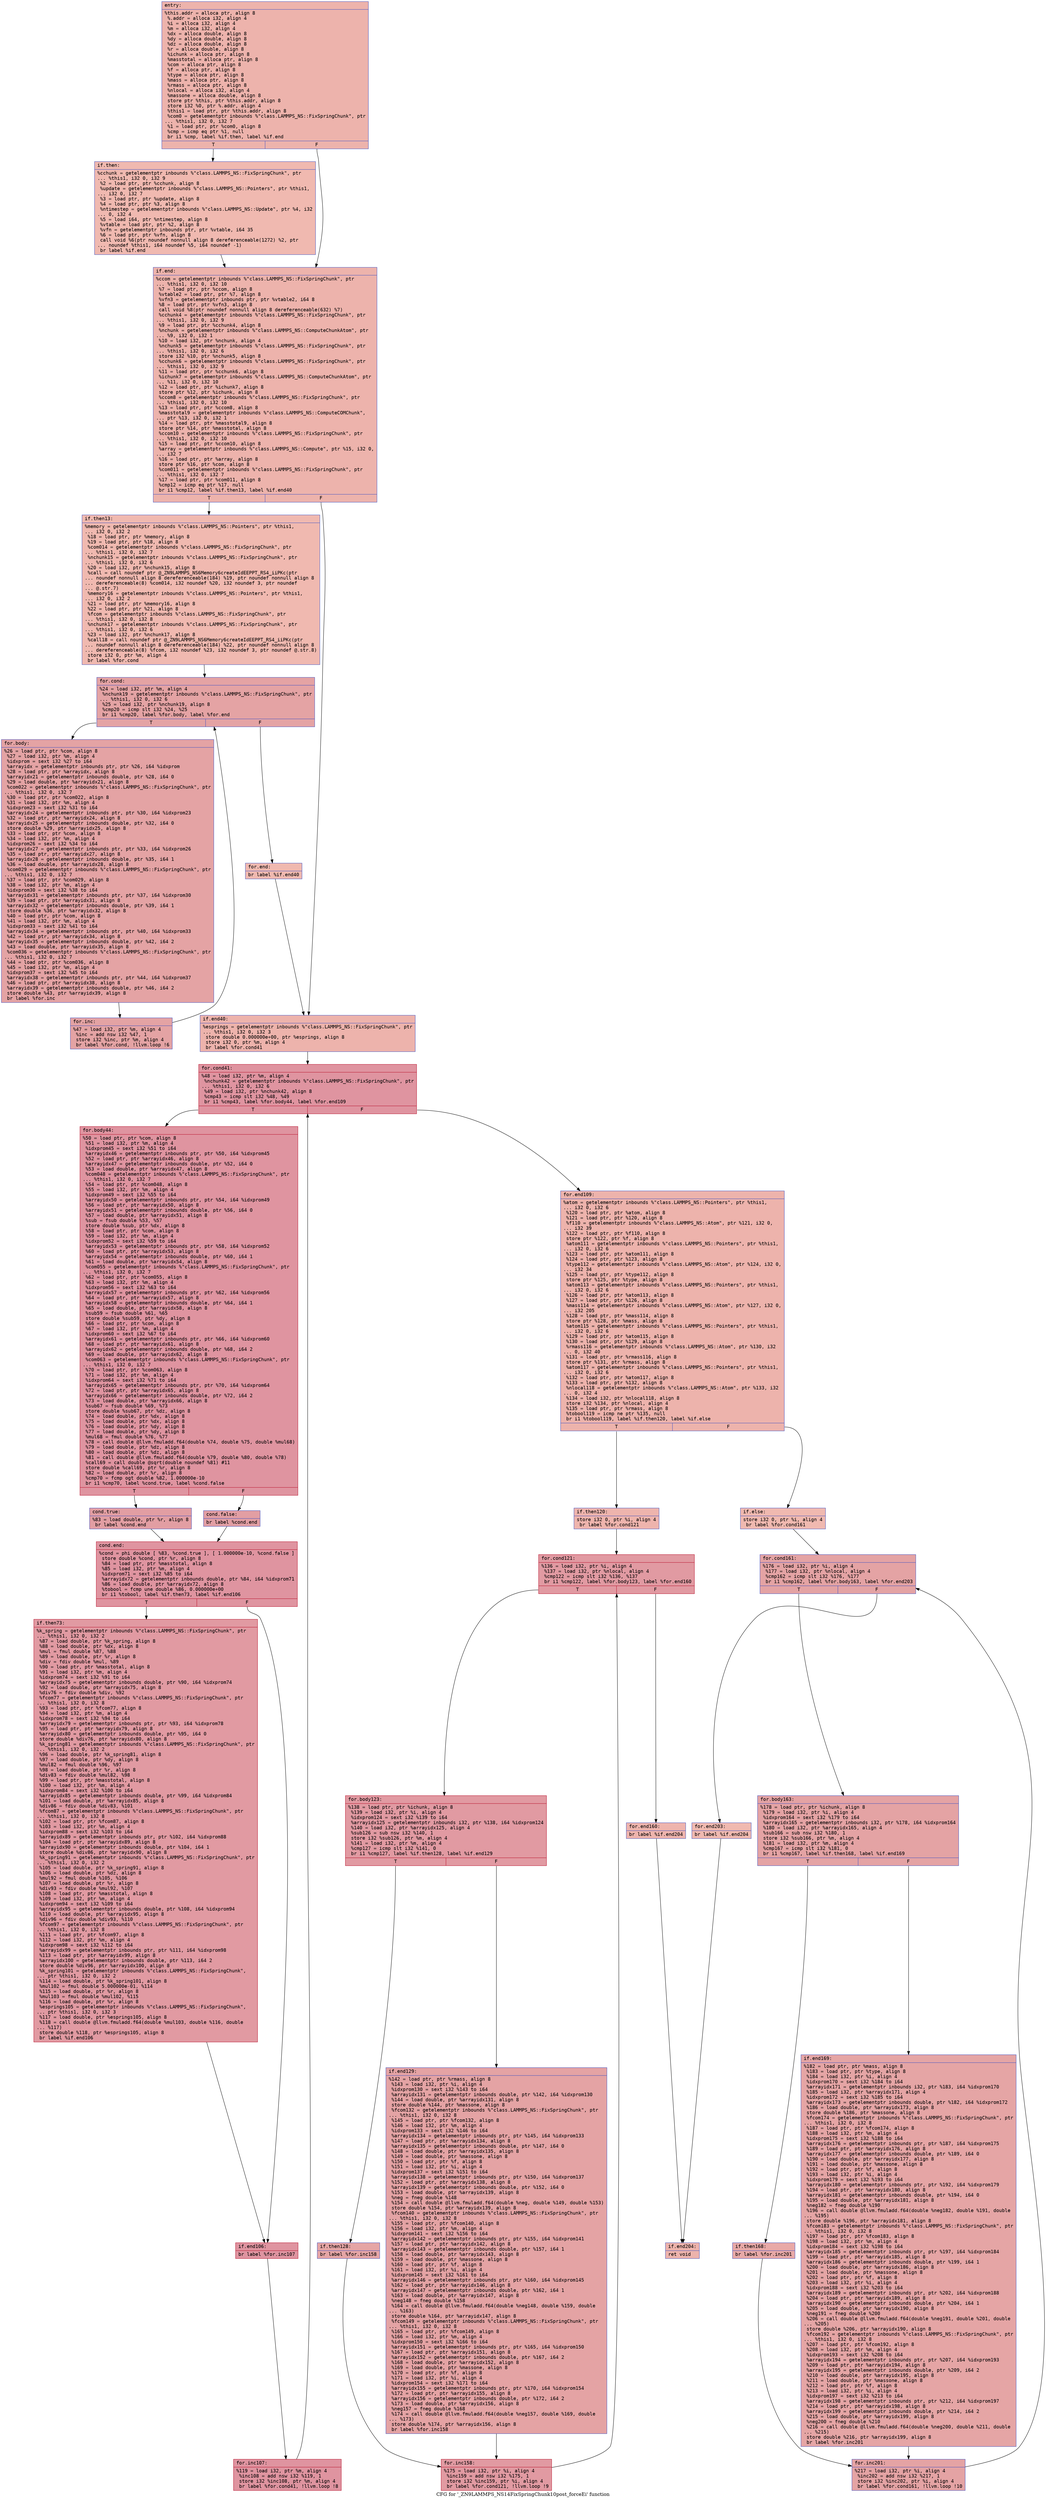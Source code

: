 digraph "CFG for '_ZN9LAMMPS_NS14FixSpringChunk10post_forceEi' function" {
	label="CFG for '_ZN9LAMMPS_NS14FixSpringChunk10post_forceEi' function";

	Node0x55577bc8fef0 [shape=record,color="#3d50c3ff", style=filled, fillcolor="#d6524470" fontname="Courier",label="{entry:\l|  %this.addr = alloca ptr, align 8\l  %.addr = alloca i32, align 4\l  %i = alloca i32, align 4\l  %m = alloca i32, align 4\l  %dx = alloca double, align 8\l  %dy = alloca double, align 8\l  %dz = alloca double, align 8\l  %r = alloca double, align 8\l  %ichunk = alloca ptr, align 8\l  %masstotal = alloca ptr, align 8\l  %com = alloca ptr, align 8\l  %f = alloca ptr, align 8\l  %type = alloca ptr, align 8\l  %mass = alloca ptr, align 8\l  %rmass = alloca ptr, align 8\l  %nlocal = alloca i32, align 4\l  %massone = alloca double, align 8\l  store ptr %this, ptr %this.addr, align 8\l  store i32 %0, ptr %.addr, align 4\l  %this1 = load ptr, ptr %this.addr, align 8\l  %com0 = getelementptr inbounds %\"class.LAMMPS_NS::FixSpringChunk\", ptr\l... %this1, i32 0, i32 7\l  %1 = load ptr, ptr %com0, align 8\l  %cmp = icmp eq ptr %1, null\l  br i1 %cmp, label %if.then, label %if.end\l|{<s0>T|<s1>F}}"];
	Node0x55577bc8fef0:s0 -> Node0x55577bc90e10[tooltip="entry -> if.then\nProbability 37.50%" ];
	Node0x55577bc8fef0:s1 -> Node0x55577bc90e80[tooltip="entry -> if.end\nProbability 62.50%" ];
	Node0x55577bc90e10 [shape=record,color="#3d50c3ff", style=filled, fillcolor="#de614d70" fontname="Courier",label="{if.then:\l|  %cchunk = getelementptr inbounds %\"class.LAMMPS_NS::FixSpringChunk\", ptr\l... %this1, i32 0, i32 9\l  %2 = load ptr, ptr %cchunk, align 8\l  %update = getelementptr inbounds %\"class.LAMMPS_NS::Pointers\", ptr %this1,\l... i32 0, i32 7\l  %3 = load ptr, ptr %update, align 8\l  %4 = load ptr, ptr %3, align 8\l  %ntimestep = getelementptr inbounds %\"class.LAMMPS_NS::Update\", ptr %4, i32\l... 0, i32 4\l  %5 = load i64, ptr %ntimestep, align 8\l  %vtable = load ptr, ptr %2, align 8\l  %vfn = getelementptr inbounds ptr, ptr %vtable, i64 35\l  %6 = load ptr, ptr %vfn, align 8\l  call void %6(ptr noundef nonnull align 8 dereferenceable(1272) %2, ptr\l... noundef %this1, i64 noundef %5, i64 noundef -1)\l  br label %if.end\l}"];
	Node0x55577bc90e10 -> Node0x55577bc90e80[tooltip="if.then -> if.end\nProbability 100.00%" ];
	Node0x55577bc90e80 [shape=record,color="#3d50c3ff", style=filled, fillcolor="#d6524470" fontname="Courier",label="{if.end:\l|  %ccom = getelementptr inbounds %\"class.LAMMPS_NS::FixSpringChunk\", ptr\l... %this1, i32 0, i32 10\l  %7 = load ptr, ptr %ccom, align 8\l  %vtable2 = load ptr, ptr %7, align 8\l  %vfn3 = getelementptr inbounds ptr, ptr %vtable2, i64 8\l  %8 = load ptr, ptr %vfn3, align 8\l  call void %8(ptr noundef nonnull align 8 dereferenceable(632) %7)\l  %cchunk4 = getelementptr inbounds %\"class.LAMMPS_NS::FixSpringChunk\", ptr\l... %this1, i32 0, i32 9\l  %9 = load ptr, ptr %cchunk4, align 8\l  %nchunk = getelementptr inbounds %\"class.LAMMPS_NS::ComputeChunkAtom\", ptr\l... %9, i32 0, i32 1\l  %10 = load i32, ptr %nchunk, align 4\l  %nchunk5 = getelementptr inbounds %\"class.LAMMPS_NS::FixSpringChunk\", ptr\l... %this1, i32 0, i32 6\l  store i32 %10, ptr %nchunk5, align 8\l  %cchunk6 = getelementptr inbounds %\"class.LAMMPS_NS::FixSpringChunk\", ptr\l... %this1, i32 0, i32 9\l  %11 = load ptr, ptr %cchunk6, align 8\l  %ichunk7 = getelementptr inbounds %\"class.LAMMPS_NS::ComputeChunkAtom\", ptr\l... %11, i32 0, i32 10\l  %12 = load ptr, ptr %ichunk7, align 8\l  store ptr %12, ptr %ichunk, align 8\l  %ccom8 = getelementptr inbounds %\"class.LAMMPS_NS::FixSpringChunk\", ptr\l... %this1, i32 0, i32 10\l  %13 = load ptr, ptr %ccom8, align 8\l  %masstotal9 = getelementptr inbounds %\"class.LAMMPS_NS::ComputeCOMChunk\",\l... ptr %13, i32 0, i32 1\l  %14 = load ptr, ptr %masstotal9, align 8\l  store ptr %14, ptr %masstotal, align 8\l  %ccom10 = getelementptr inbounds %\"class.LAMMPS_NS::FixSpringChunk\", ptr\l... %this1, i32 0, i32 10\l  %15 = load ptr, ptr %ccom10, align 8\l  %array = getelementptr inbounds %\"class.LAMMPS_NS::Compute\", ptr %15, i32 0,\l... i32 7\l  %16 = load ptr, ptr %array, align 8\l  store ptr %16, ptr %com, align 8\l  %com011 = getelementptr inbounds %\"class.LAMMPS_NS::FixSpringChunk\", ptr\l... %this1, i32 0, i32 7\l  %17 = load ptr, ptr %com011, align 8\l  %cmp12 = icmp eq ptr %17, null\l  br i1 %cmp12, label %if.then13, label %if.end40\l|{<s0>T|<s1>F}}"];
	Node0x55577bc90e80:s0 -> Node0x55577bc92e90[tooltip="if.end -> if.then13\nProbability 37.50%" ];
	Node0x55577bc90e80:s1 -> Node0x55577bc92f10[tooltip="if.end -> if.end40\nProbability 62.50%" ];
	Node0x55577bc92e90 [shape=record,color="#3d50c3ff", style=filled, fillcolor="#de614d70" fontname="Courier",label="{if.then13:\l|  %memory = getelementptr inbounds %\"class.LAMMPS_NS::Pointers\", ptr %this1,\l... i32 0, i32 2\l  %18 = load ptr, ptr %memory, align 8\l  %19 = load ptr, ptr %18, align 8\l  %com014 = getelementptr inbounds %\"class.LAMMPS_NS::FixSpringChunk\", ptr\l... %this1, i32 0, i32 7\l  %nchunk15 = getelementptr inbounds %\"class.LAMMPS_NS::FixSpringChunk\", ptr\l... %this1, i32 0, i32 6\l  %20 = load i32, ptr %nchunk15, align 8\l  %call = call noundef ptr @_ZN9LAMMPS_NS6Memory6createIdEEPPT_RS4_iiPKc(ptr\l... noundef nonnull align 8 dereferenceable(184) %19, ptr noundef nonnull align 8\l... dereferenceable(8) %com014, i32 noundef %20, i32 noundef 3, ptr noundef\l... @.str.7)\l  %memory16 = getelementptr inbounds %\"class.LAMMPS_NS::Pointers\", ptr %this1,\l... i32 0, i32 2\l  %21 = load ptr, ptr %memory16, align 8\l  %22 = load ptr, ptr %21, align 8\l  %fcom = getelementptr inbounds %\"class.LAMMPS_NS::FixSpringChunk\", ptr\l... %this1, i32 0, i32 8\l  %nchunk17 = getelementptr inbounds %\"class.LAMMPS_NS::FixSpringChunk\", ptr\l... %this1, i32 0, i32 6\l  %23 = load i32, ptr %nchunk17, align 8\l  %call18 = call noundef ptr @_ZN9LAMMPS_NS6Memory6createIdEEPPT_RS4_iiPKc(ptr\l... noundef nonnull align 8 dereferenceable(184) %22, ptr noundef nonnull align 8\l... dereferenceable(8) %fcom, i32 noundef %23, i32 noundef 3, ptr noundef @.str.8)\l  store i32 0, ptr %m, align 4\l  br label %for.cond\l}"];
	Node0x55577bc92e90 -> Node0x55577bc943c0[tooltip="if.then13 -> for.cond\nProbability 100.00%" ];
	Node0x55577bc943c0 [shape=record,color="#3d50c3ff", style=filled, fillcolor="#c32e3170" fontname="Courier",label="{for.cond:\l|  %24 = load i32, ptr %m, align 4\l  %nchunk19 = getelementptr inbounds %\"class.LAMMPS_NS::FixSpringChunk\", ptr\l... %this1, i32 0, i32 6\l  %25 = load i32, ptr %nchunk19, align 8\l  %cmp20 = icmp slt i32 %24, %25\l  br i1 %cmp20, label %for.body, label %for.end\l|{<s0>T|<s1>F}}"];
	Node0x55577bc943c0:s0 -> Node0x55577bc94760[tooltip="for.cond -> for.body\nProbability 96.88%" ];
	Node0x55577bc943c0:s1 -> Node0x55577bc947e0[tooltip="for.cond -> for.end\nProbability 3.12%" ];
	Node0x55577bc94760 [shape=record,color="#3d50c3ff", style=filled, fillcolor="#c32e3170" fontname="Courier",label="{for.body:\l|  %26 = load ptr, ptr %com, align 8\l  %27 = load i32, ptr %m, align 4\l  %idxprom = sext i32 %27 to i64\l  %arrayidx = getelementptr inbounds ptr, ptr %26, i64 %idxprom\l  %28 = load ptr, ptr %arrayidx, align 8\l  %arrayidx21 = getelementptr inbounds double, ptr %28, i64 0\l  %29 = load double, ptr %arrayidx21, align 8\l  %com022 = getelementptr inbounds %\"class.LAMMPS_NS::FixSpringChunk\", ptr\l... %this1, i32 0, i32 7\l  %30 = load ptr, ptr %com022, align 8\l  %31 = load i32, ptr %m, align 4\l  %idxprom23 = sext i32 %31 to i64\l  %arrayidx24 = getelementptr inbounds ptr, ptr %30, i64 %idxprom23\l  %32 = load ptr, ptr %arrayidx24, align 8\l  %arrayidx25 = getelementptr inbounds double, ptr %32, i64 0\l  store double %29, ptr %arrayidx25, align 8\l  %33 = load ptr, ptr %com, align 8\l  %34 = load i32, ptr %m, align 4\l  %idxprom26 = sext i32 %34 to i64\l  %arrayidx27 = getelementptr inbounds ptr, ptr %33, i64 %idxprom26\l  %35 = load ptr, ptr %arrayidx27, align 8\l  %arrayidx28 = getelementptr inbounds double, ptr %35, i64 1\l  %36 = load double, ptr %arrayidx28, align 8\l  %com029 = getelementptr inbounds %\"class.LAMMPS_NS::FixSpringChunk\", ptr\l... %this1, i32 0, i32 7\l  %37 = load ptr, ptr %com029, align 8\l  %38 = load i32, ptr %m, align 4\l  %idxprom30 = sext i32 %38 to i64\l  %arrayidx31 = getelementptr inbounds ptr, ptr %37, i64 %idxprom30\l  %39 = load ptr, ptr %arrayidx31, align 8\l  %arrayidx32 = getelementptr inbounds double, ptr %39, i64 1\l  store double %36, ptr %arrayidx32, align 8\l  %40 = load ptr, ptr %com, align 8\l  %41 = load i32, ptr %m, align 4\l  %idxprom33 = sext i32 %41 to i64\l  %arrayidx34 = getelementptr inbounds ptr, ptr %40, i64 %idxprom33\l  %42 = load ptr, ptr %arrayidx34, align 8\l  %arrayidx35 = getelementptr inbounds double, ptr %42, i64 2\l  %43 = load double, ptr %arrayidx35, align 8\l  %com036 = getelementptr inbounds %\"class.LAMMPS_NS::FixSpringChunk\", ptr\l... %this1, i32 0, i32 7\l  %44 = load ptr, ptr %com036, align 8\l  %45 = load i32, ptr %m, align 4\l  %idxprom37 = sext i32 %45 to i64\l  %arrayidx38 = getelementptr inbounds ptr, ptr %44, i64 %idxprom37\l  %46 = load ptr, ptr %arrayidx38, align 8\l  %arrayidx39 = getelementptr inbounds double, ptr %46, i64 2\l  store double %43, ptr %arrayidx39, align 8\l  br label %for.inc\l}"];
	Node0x55577bc94760 -> Node0x55577bc96600[tooltip="for.body -> for.inc\nProbability 100.00%" ];
	Node0x55577bc96600 [shape=record,color="#3d50c3ff", style=filled, fillcolor="#c32e3170" fontname="Courier",label="{for.inc:\l|  %47 = load i32, ptr %m, align 4\l  %inc = add nsw i32 %47, 1\l  store i32 %inc, ptr %m, align 4\l  br label %for.cond, !llvm.loop !6\l}"];
	Node0x55577bc96600 -> Node0x55577bc943c0[tooltip="for.inc -> for.cond\nProbability 100.00%" ];
	Node0x55577bc947e0 [shape=record,color="#3d50c3ff", style=filled, fillcolor="#de614d70" fontname="Courier",label="{for.end:\l|  br label %if.end40\l}"];
	Node0x55577bc947e0 -> Node0x55577bc92f10[tooltip="for.end -> if.end40\nProbability 100.00%" ];
	Node0x55577bc92f10 [shape=record,color="#3d50c3ff", style=filled, fillcolor="#d6524470" fontname="Courier",label="{if.end40:\l|  %esprings = getelementptr inbounds %\"class.LAMMPS_NS::FixSpringChunk\", ptr\l... %this1, i32 0, i32 3\l  store double 0.000000e+00, ptr %esprings, align 8\l  store i32 0, ptr %m, align 4\l  br label %for.cond41\l}"];
	Node0x55577bc92f10 -> Node0x55577bc97eb0[tooltip="if.end40 -> for.cond41\nProbability 100.00%" ];
	Node0x55577bc97eb0 [shape=record,color="#b70d28ff", style=filled, fillcolor="#b70d2870" fontname="Courier",label="{for.cond41:\l|  %48 = load i32, ptr %m, align 4\l  %nchunk42 = getelementptr inbounds %\"class.LAMMPS_NS::FixSpringChunk\", ptr\l... %this1, i32 0, i32 6\l  %49 = load i32, ptr %nchunk42, align 8\l  %cmp43 = icmp slt i32 %48, %49\l  br i1 %cmp43, label %for.body44, label %for.end109\l|{<s0>T|<s1>F}}"];
	Node0x55577bc97eb0:s0 -> Node0x55577bc98240[tooltip="for.cond41 -> for.body44\nProbability 96.88%" ];
	Node0x55577bc97eb0:s1 -> Node0x55577bc982c0[tooltip="for.cond41 -> for.end109\nProbability 3.12%" ];
	Node0x55577bc98240 [shape=record,color="#b70d28ff", style=filled, fillcolor="#b70d2870" fontname="Courier",label="{for.body44:\l|  %50 = load ptr, ptr %com, align 8\l  %51 = load i32, ptr %m, align 4\l  %idxprom45 = sext i32 %51 to i64\l  %arrayidx46 = getelementptr inbounds ptr, ptr %50, i64 %idxprom45\l  %52 = load ptr, ptr %arrayidx46, align 8\l  %arrayidx47 = getelementptr inbounds double, ptr %52, i64 0\l  %53 = load double, ptr %arrayidx47, align 8\l  %com048 = getelementptr inbounds %\"class.LAMMPS_NS::FixSpringChunk\", ptr\l... %this1, i32 0, i32 7\l  %54 = load ptr, ptr %com048, align 8\l  %55 = load i32, ptr %m, align 4\l  %idxprom49 = sext i32 %55 to i64\l  %arrayidx50 = getelementptr inbounds ptr, ptr %54, i64 %idxprom49\l  %56 = load ptr, ptr %arrayidx50, align 8\l  %arrayidx51 = getelementptr inbounds double, ptr %56, i64 0\l  %57 = load double, ptr %arrayidx51, align 8\l  %sub = fsub double %53, %57\l  store double %sub, ptr %dx, align 8\l  %58 = load ptr, ptr %com, align 8\l  %59 = load i32, ptr %m, align 4\l  %idxprom52 = sext i32 %59 to i64\l  %arrayidx53 = getelementptr inbounds ptr, ptr %58, i64 %idxprom52\l  %60 = load ptr, ptr %arrayidx53, align 8\l  %arrayidx54 = getelementptr inbounds double, ptr %60, i64 1\l  %61 = load double, ptr %arrayidx54, align 8\l  %com055 = getelementptr inbounds %\"class.LAMMPS_NS::FixSpringChunk\", ptr\l... %this1, i32 0, i32 7\l  %62 = load ptr, ptr %com055, align 8\l  %63 = load i32, ptr %m, align 4\l  %idxprom56 = sext i32 %63 to i64\l  %arrayidx57 = getelementptr inbounds ptr, ptr %62, i64 %idxprom56\l  %64 = load ptr, ptr %arrayidx57, align 8\l  %arrayidx58 = getelementptr inbounds double, ptr %64, i64 1\l  %65 = load double, ptr %arrayidx58, align 8\l  %sub59 = fsub double %61, %65\l  store double %sub59, ptr %dy, align 8\l  %66 = load ptr, ptr %com, align 8\l  %67 = load i32, ptr %m, align 4\l  %idxprom60 = sext i32 %67 to i64\l  %arrayidx61 = getelementptr inbounds ptr, ptr %66, i64 %idxprom60\l  %68 = load ptr, ptr %arrayidx61, align 8\l  %arrayidx62 = getelementptr inbounds double, ptr %68, i64 2\l  %69 = load double, ptr %arrayidx62, align 8\l  %com063 = getelementptr inbounds %\"class.LAMMPS_NS::FixSpringChunk\", ptr\l... %this1, i32 0, i32 7\l  %70 = load ptr, ptr %com063, align 8\l  %71 = load i32, ptr %m, align 4\l  %idxprom64 = sext i32 %71 to i64\l  %arrayidx65 = getelementptr inbounds ptr, ptr %70, i64 %idxprom64\l  %72 = load ptr, ptr %arrayidx65, align 8\l  %arrayidx66 = getelementptr inbounds double, ptr %72, i64 2\l  %73 = load double, ptr %arrayidx66, align 8\l  %sub67 = fsub double %69, %73\l  store double %sub67, ptr %dz, align 8\l  %74 = load double, ptr %dx, align 8\l  %75 = load double, ptr %dx, align 8\l  %76 = load double, ptr %dy, align 8\l  %77 = load double, ptr %dy, align 8\l  %mul68 = fmul double %76, %77\l  %78 = call double @llvm.fmuladd.f64(double %74, double %75, double %mul68)\l  %79 = load double, ptr %dz, align 8\l  %80 = load double, ptr %dz, align 8\l  %81 = call double @llvm.fmuladd.f64(double %79, double %80, double %78)\l  %call69 = call double @sqrt(double noundef %81) #11\l  store double %call69, ptr %r, align 8\l  %82 = load double, ptr %r, align 8\l  %cmp70 = fcmp ogt double %82, 1.000000e-10\l  br i1 %cmp70, label %cond.true, label %cond.false\l|{<s0>T|<s1>F}}"];
	Node0x55577bc98240:s0 -> Node0x55577bc9b310[tooltip="for.body44 -> cond.true\nProbability 50.00%" ];
	Node0x55577bc98240:s1 -> Node0x55577bc9b3c0[tooltip="for.body44 -> cond.false\nProbability 50.00%" ];
	Node0x55577bc9b310 [shape=record,color="#3d50c3ff", style=filled, fillcolor="#be242e70" fontname="Courier",label="{cond.true:\l|  %83 = load double, ptr %r, align 8\l  br label %cond.end\l}"];
	Node0x55577bc9b310 -> Node0x55577bc9b5a0[tooltip="cond.true -> cond.end\nProbability 100.00%" ];
	Node0x55577bc9b3c0 [shape=record,color="#3d50c3ff", style=filled, fillcolor="#be242e70" fontname="Courier",label="{cond.false:\l|  br label %cond.end\l}"];
	Node0x55577bc9b3c0 -> Node0x55577bc9b5a0[tooltip="cond.false -> cond.end\nProbability 100.00%" ];
	Node0x55577bc9b5a0 [shape=record,color="#b70d28ff", style=filled, fillcolor="#b70d2870" fontname="Courier",label="{cond.end:\l|  %cond = phi double [ %83, %cond.true ], [ 1.000000e-10, %cond.false ]\l  store double %cond, ptr %r, align 8\l  %84 = load ptr, ptr %masstotal, align 8\l  %85 = load i32, ptr %m, align 4\l  %idxprom71 = sext i32 %85 to i64\l  %arrayidx72 = getelementptr inbounds double, ptr %84, i64 %idxprom71\l  %86 = load double, ptr %arrayidx72, align 8\l  %tobool = fcmp une double %86, 0.000000e+00\l  br i1 %tobool, label %if.then73, label %if.end106\l|{<s0>T|<s1>F}}"];
	Node0x55577bc9b5a0:s0 -> Node0x55577bc9bb60[tooltip="cond.end -> if.then73\nProbability 62.50%" ];
	Node0x55577bc9b5a0:s1 -> Node0x55577bc9bc40[tooltip="cond.end -> if.end106\nProbability 37.50%" ];
	Node0x55577bc9bb60 [shape=record,color="#b70d28ff", style=filled, fillcolor="#bb1b2c70" fontname="Courier",label="{if.then73:\l|  %k_spring = getelementptr inbounds %\"class.LAMMPS_NS::FixSpringChunk\", ptr\l... %this1, i32 0, i32 2\l  %87 = load double, ptr %k_spring, align 8\l  %88 = load double, ptr %dx, align 8\l  %mul = fmul double %87, %88\l  %89 = load double, ptr %r, align 8\l  %div = fdiv double %mul, %89\l  %90 = load ptr, ptr %masstotal, align 8\l  %91 = load i32, ptr %m, align 4\l  %idxprom74 = sext i32 %91 to i64\l  %arrayidx75 = getelementptr inbounds double, ptr %90, i64 %idxprom74\l  %92 = load double, ptr %arrayidx75, align 8\l  %div76 = fdiv double %div, %92\l  %fcom77 = getelementptr inbounds %\"class.LAMMPS_NS::FixSpringChunk\", ptr\l... %this1, i32 0, i32 8\l  %93 = load ptr, ptr %fcom77, align 8\l  %94 = load i32, ptr %m, align 4\l  %idxprom78 = sext i32 %94 to i64\l  %arrayidx79 = getelementptr inbounds ptr, ptr %93, i64 %idxprom78\l  %95 = load ptr, ptr %arrayidx79, align 8\l  %arrayidx80 = getelementptr inbounds double, ptr %95, i64 0\l  store double %div76, ptr %arrayidx80, align 8\l  %k_spring81 = getelementptr inbounds %\"class.LAMMPS_NS::FixSpringChunk\", ptr\l... %this1, i32 0, i32 2\l  %96 = load double, ptr %k_spring81, align 8\l  %97 = load double, ptr %dy, align 8\l  %mul82 = fmul double %96, %97\l  %98 = load double, ptr %r, align 8\l  %div83 = fdiv double %mul82, %98\l  %99 = load ptr, ptr %masstotal, align 8\l  %100 = load i32, ptr %m, align 4\l  %idxprom84 = sext i32 %100 to i64\l  %arrayidx85 = getelementptr inbounds double, ptr %99, i64 %idxprom84\l  %101 = load double, ptr %arrayidx85, align 8\l  %div86 = fdiv double %div83, %101\l  %fcom87 = getelementptr inbounds %\"class.LAMMPS_NS::FixSpringChunk\", ptr\l... %this1, i32 0, i32 8\l  %102 = load ptr, ptr %fcom87, align 8\l  %103 = load i32, ptr %m, align 4\l  %idxprom88 = sext i32 %103 to i64\l  %arrayidx89 = getelementptr inbounds ptr, ptr %102, i64 %idxprom88\l  %104 = load ptr, ptr %arrayidx89, align 8\l  %arrayidx90 = getelementptr inbounds double, ptr %104, i64 1\l  store double %div86, ptr %arrayidx90, align 8\l  %k_spring91 = getelementptr inbounds %\"class.LAMMPS_NS::FixSpringChunk\", ptr\l... %this1, i32 0, i32 2\l  %105 = load double, ptr %k_spring91, align 8\l  %106 = load double, ptr %dz, align 8\l  %mul92 = fmul double %105, %106\l  %107 = load double, ptr %r, align 8\l  %div93 = fdiv double %mul92, %107\l  %108 = load ptr, ptr %masstotal, align 8\l  %109 = load i32, ptr %m, align 4\l  %idxprom94 = sext i32 %109 to i64\l  %arrayidx95 = getelementptr inbounds double, ptr %108, i64 %idxprom94\l  %110 = load double, ptr %arrayidx95, align 8\l  %div96 = fdiv double %div93, %110\l  %fcom97 = getelementptr inbounds %\"class.LAMMPS_NS::FixSpringChunk\", ptr\l... %this1, i32 0, i32 8\l  %111 = load ptr, ptr %fcom97, align 8\l  %112 = load i32, ptr %m, align 4\l  %idxprom98 = sext i32 %112 to i64\l  %arrayidx99 = getelementptr inbounds ptr, ptr %111, i64 %idxprom98\l  %113 = load ptr, ptr %arrayidx99, align 8\l  %arrayidx100 = getelementptr inbounds double, ptr %113, i64 2\l  store double %div96, ptr %arrayidx100, align 8\l  %k_spring101 = getelementptr inbounds %\"class.LAMMPS_NS::FixSpringChunk\",\l... ptr %this1, i32 0, i32 2\l  %114 = load double, ptr %k_spring101, align 8\l  %mul102 = fmul double 5.000000e-01, %114\l  %115 = load double, ptr %r, align 8\l  %mul103 = fmul double %mul102, %115\l  %116 = load double, ptr %r, align 8\l  %esprings105 = getelementptr inbounds %\"class.LAMMPS_NS::FixSpringChunk\",\l... ptr %this1, i32 0, i32 3\l  %117 = load double, ptr %esprings105, align 8\l  %118 = call double @llvm.fmuladd.f64(double %mul103, double %116, double\l... %117)\l  store double %118, ptr %esprings105, align 8\l  br label %if.end106\l}"];
	Node0x55577bc9bb60 -> Node0x55577bc9bc40[tooltip="if.then73 -> if.end106\nProbability 100.00%" ];
	Node0x55577bc9bc40 [shape=record,color="#b70d28ff", style=filled, fillcolor="#b70d2870" fontname="Courier",label="{if.end106:\l|  br label %for.inc107\l}"];
	Node0x55577bc9bc40 -> Node0x55577bc9f360[tooltip="if.end106 -> for.inc107\nProbability 100.00%" ];
	Node0x55577bc9f360 [shape=record,color="#b70d28ff", style=filled, fillcolor="#b70d2870" fontname="Courier",label="{for.inc107:\l|  %119 = load i32, ptr %m, align 4\l  %inc108 = add nsw i32 %119, 1\l  store i32 %inc108, ptr %m, align 4\l  br label %for.cond41, !llvm.loop !8\l}"];
	Node0x55577bc9f360 -> Node0x55577bc97eb0[tooltip="for.inc107 -> for.cond41\nProbability 100.00%" ];
	Node0x55577bc982c0 [shape=record,color="#3d50c3ff", style=filled, fillcolor="#d6524470" fontname="Courier",label="{for.end109:\l|  %atom = getelementptr inbounds %\"class.LAMMPS_NS::Pointers\", ptr %this1,\l... i32 0, i32 6\l  %120 = load ptr, ptr %atom, align 8\l  %121 = load ptr, ptr %120, align 8\l  %f110 = getelementptr inbounds %\"class.LAMMPS_NS::Atom\", ptr %121, i32 0,\l... i32 39\l  %122 = load ptr, ptr %f110, align 8\l  store ptr %122, ptr %f, align 8\l  %atom111 = getelementptr inbounds %\"class.LAMMPS_NS::Pointers\", ptr %this1,\l... i32 0, i32 6\l  %123 = load ptr, ptr %atom111, align 8\l  %124 = load ptr, ptr %123, align 8\l  %type112 = getelementptr inbounds %\"class.LAMMPS_NS::Atom\", ptr %124, i32 0,\l... i32 34\l  %125 = load ptr, ptr %type112, align 8\l  store ptr %125, ptr %type, align 8\l  %atom113 = getelementptr inbounds %\"class.LAMMPS_NS::Pointers\", ptr %this1,\l... i32 0, i32 6\l  %126 = load ptr, ptr %atom113, align 8\l  %127 = load ptr, ptr %126, align 8\l  %mass114 = getelementptr inbounds %\"class.LAMMPS_NS::Atom\", ptr %127, i32 0,\l... i32 205\l  %128 = load ptr, ptr %mass114, align 8\l  store ptr %128, ptr %mass, align 8\l  %atom115 = getelementptr inbounds %\"class.LAMMPS_NS::Pointers\", ptr %this1,\l... i32 0, i32 6\l  %129 = load ptr, ptr %atom115, align 8\l  %130 = load ptr, ptr %129, align 8\l  %rmass116 = getelementptr inbounds %\"class.LAMMPS_NS::Atom\", ptr %130, i32\l... 0, i32 40\l  %131 = load ptr, ptr %rmass116, align 8\l  store ptr %131, ptr %rmass, align 8\l  %atom117 = getelementptr inbounds %\"class.LAMMPS_NS::Pointers\", ptr %this1,\l... i32 0, i32 6\l  %132 = load ptr, ptr %atom117, align 8\l  %133 = load ptr, ptr %132, align 8\l  %nlocal118 = getelementptr inbounds %\"class.LAMMPS_NS::Atom\", ptr %133, i32\l... 0, i32 4\l  %134 = load i32, ptr %nlocal118, align 8\l  store i32 %134, ptr %nlocal, align 4\l  %135 = load ptr, ptr %rmass, align 8\l  %tobool119 = icmp ne ptr %135, null\l  br i1 %tobool119, label %if.then120, label %if.else\l|{<s0>T|<s1>F}}"];
	Node0x55577bc982c0:s0 -> Node0x55577bca0cc0[tooltip="for.end109 -> if.then120\nProbability 62.50%" ];
	Node0x55577bc982c0:s1 -> Node0x55577bca0d40[tooltip="for.end109 -> if.else\nProbability 37.50%" ];
	Node0x55577bca0cc0 [shape=record,color="#3d50c3ff", style=filled, fillcolor="#d8564670" fontname="Courier",label="{if.then120:\l|  store i32 0, ptr %i, align 4\l  br label %for.cond121\l}"];
	Node0x55577bca0cc0 -> Node0x55577bca0f00[tooltip="if.then120 -> for.cond121\nProbability 100.00%" ];
	Node0x55577bca0f00 [shape=record,color="#b70d28ff", style=filled, fillcolor="#bb1b2c70" fontname="Courier",label="{for.cond121:\l|  %136 = load i32, ptr %i, align 4\l  %137 = load i32, ptr %nlocal, align 4\l  %cmp122 = icmp slt i32 %136, %137\l  br i1 %cmp122, label %for.body123, label %for.end160\l|{<s0>T|<s1>F}}"];
	Node0x55577bca0f00:s0 -> Node0x55577bca11a0[tooltip="for.cond121 -> for.body123\nProbability 96.88%" ];
	Node0x55577bca0f00:s1 -> Node0x55577bca1220[tooltip="for.cond121 -> for.end160\nProbability 3.12%" ];
	Node0x55577bca11a0 [shape=record,color="#b70d28ff", style=filled, fillcolor="#bb1b2c70" fontname="Courier",label="{for.body123:\l|  %138 = load ptr, ptr %ichunk, align 8\l  %139 = load i32, ptr %i, align 4\l  %idxprom124 = sext i32 %139 to i64\l  %arrayidx125 = getelementptr inbounds i32, ptr %138, i64 %idxprom124\l  %140 = load i32, ptr %arrayidx125, align 4\l  %sub126 = sub nsw i32 %140, 1\l  store i32 %sub126, ptr %m, align 4\l  %141 = load i32, ptr %m, align 4\l  %cmp127 = icmp slt i32 %141, 0\l  br i1 %cmp127, label %if.then128, label %if.end129\l|{<s0>T|<s1>F}}"];
	Node0x55577bca11a0:s0 -> Node0x55577bca18c0[tooltip="for.body123 -> if.then128\nProbability 37.50%" ];
	Node0x55577bca11a0:s1 -> Node0x55577bca1940[tooltip="for.body123 -> if.end129\nProbability 62.50%" ];
	Node0x55577bca18c0 [shape=record,color="#3d50c3ff", style=filled, fillcolor="#c5333470" fontname="Courier",label="{if.then128:\l|  br label %for.inc158\l}"];
	Node0x55577bca18c0 -> Node0x55577bca1ad0[tooltip="if.then128 -> for.inc158\nProbability 100.00%" ];
	Node0x55577bca1940 [shape=record,color="#3d50c3ff", style=filled, fillcolor="#c32e3170" fontname="Courier",label="{if.end129:\l|  %142 = load ptr, ptr %rmass, align 8\l  %143 = load i32, ptr %i, align 4\l  %idxprom130 = sext i32 %143 to i64\l  %arrayidx131 = getelementptr inbounds double, ptr %142, i64 %idxprom130\l  %144 = load double, ptr %arrayidx131, align 8\l  store double %144, ptr %massone, align 8\l  %fcom132 = getelementptr inbounds %\"class.LAMMPS_NS::FixSpringChunk\", ptr\l... %this1, i32 0, i32 8\l  %145 = load ptr, ptr %fcom132, align 8\l  %146 = load i32, ptr %m, align 4\l  %idxprom133 = sext i32 %146 to i64\l  %arrayidx134 = getelementptr inbounds ptr, ptr %145, i64 %idxprom133\l  %147 = load ptr, ptr %arrayidx134, align 8\l  %arrayidx135 = getelementptr inbounds double, ptr %147, i64 0\l  %148 = load double, ptr %arrayidx135, align 8\l  %149 = load double, ptr %massone, align 8\l  %150 = load ptr, ptr %f, align 8\l  %151 = load i32, ptr %i, align 4\l  %idxprom137 = sext i32 %151 to i64\l  %arrayidx138 = getelementptr inbounds ptr, ptr %150, i64 %idxprom137\l  %152 = load ptr, ptr %arrayidx138, align 8\l  %arrayidx139 = getelementptr inbounds double, ptr %152, i64 0\l  %153 = load double, ptr %arrayidx139, align 8\l  %neg = fneg double %148\l  %154 = call double @llvm.fmuladd.f64(double %neg, double %149, double %153)\l  store double %154, ptr %arrayidx139, align 8\l  %fcom140 = getelementptr inbounds %\"class.LAMMPS_NS::FixSpringChunk\", ptr\l... %this1, i32 0, i32 8\l  %155 = load ptr, ptr %fcom140, align 8\l  %156 = load i32, ptr %m, align 4\l  %idxprom141 = sext i32 %156 to i64\l  %arrayidx142 = getelementptr inbounds ptr, ptr %155, i64 %idxprom141\l  %157 = load ptr, ptr %arrayidx142, align 8\l  %arrayidx143 = getelementptr inbounds double, ptr %157, i64 1\l  %158 = load double, ptr %arrayidx143, align 8\l  %159 = load double, ptr %massone, align 8\l  %160 = load ptr, ptr %f, align 8\l  %161 = load i32, ptr %i, align 4\l  %idxprom145 = sext i32 %161 to i64\l  %arrayidx146 = getelementptr inbounds ptr, ptr %160, i64 %idxprom145\l  %162 = load ptr, ptr %arrayidx146, align 8\l  %arrayidx147 = getelementptr inbounds double, ptr %162, i64 1\l  %163 = load double, ptr %arrayidx147, align 8\l  %neg148 = fneg double %158\l  %164 = call double @llvm.fmuladd.f64(double %neg148, double %159, double\l... %163)\l  store double %164, ptr %arrayidx147, align 8\l  %fcom149 = getelementptr inbounds %\"class.LAMMPS_NS::FixSpringChunk\", ptr\l... %this1, i32 0, i32 8\l  %165 = load ptr, ptr %fcom149, align 8\l  %166 = load i32, ptr %m, align 4\l  %idxprom150 = sext i32 %166 to i64\l  %arrayidx151 = getelementptr inbounds ptr, ptr %165, i64 %idxprom150\l  %167 = load ptr, ptr %arrayidx151, align 8\l  %arrayidx152 = getelementptr inbounds double, ptr %167, i64 2\l  %168 = load double, ptr %arrayidx152, align 8\l  %169 = load double, ptr %massone, align 8\l  %170 = load ptr, ptr %f, align 8\l  %171 = load i32, ptr %i, align 4\l  %idxprom154 = sext i32 %171 to i64\l  %arrayidx155 = getelementptr inbounds ptr, ptr %170, i64 %idxprom154\l  %172 = load ptr, ptr %arrayidx155, align 8\l  %arrayidx156 = getelementptr inbounds double, ptr %172, i64 2\l  %173 = load double, ptr %arrayidx156, align 8\l  %neg157 = fneg double %168\l  %174 = call double @llvm.fmuladd.f64(double %neg157, double %169, double\l... %173)\l  store double %174, ptr %arrayidx156, align 8\l  br label %for.inc158\l}"];
	Node0x55577bca1940 -> Node0x55577bca1ad0[tooltip="if.end129 -> for.inc158\nProbability 100.00%" ];
	Node0x55577bca1ad0 [shape=record,color="#b70d28ff", style=filled, fillcolor="#bb1b2c70" fontname="Courier",label="{for.inc158:\l|  %175 = load i32, ptr %i, align 4\l  %inc159 = add nsw i32 %175, 1\l  store i32 %inc159, ptr %i, align 4\l  br label %for.cond121, !llvm.loop !9\l}"];
	Node0x55577bca1ad0 -> Node0x55577bca0f00[tooltip="for.inc158 -> for.cond121\nProbability 100.00%" ];
	Node0x55577bca1220 [shape=record,color="#3d50c3ff", style=filled, fillcolor="#d8564670" fontname="Courier",label="{for.end160:\l|  br label %if.end204\l}"];
	Node0x55577bca1220 -> Node0x55577bca51f0[tooltip="for.end160 -> if.end204\nProbability 100.00%" ];
	Node0x55577bca0d40 [shape=record,color="#3d50c3ff", style=filled, fillcolor="#de614d70" fontname="Courier",label="{if.else:\l|  store i32 0, ptr %i, align 4\l  br label %for.cond161\l}"];
	Node0x55577bca0d40 -> Node0x55577bca5350[tooltip="if.else -> for.cond161\nProbability 100.00%" ];
	Node0x55577bca5350 [shape=record,color="#3d50c3ff", style=filled, fillcolor="#c32e3170" fontname="Courier",label="{for.cond161:\l|  %176 = load i32, ptr %i, align 4\l  %177 = load i32, ptr %nlocal, align 4\l  %cmp162 = icmp slt i32 %176, %177\l  br i1 %cmp162, label %for.body163, label %for.end203\l|{<s0>T|<s1>F}}"];
	Node0x55577bca5350:s0 -> Node0x55577bca55a0[tooltip="for.cond161 -> for.body163\nProbability 96.88%" ];
	Node0x55577bca5350:s1 -> Node0x55577bca5620[tooltip="for.cond161 -> for.end203\nProbability 3.12%" ];
	Node0x55577bca55a0 [shape=record,color="#3d50c3ff", style=filled, fillcolor="#c32e3170" fontname="Courier",label="{for.body163:\l|  %178 = load ptr, ptr %ichunk, align 8\l  %179 = load i32, ptr %i, align 4\l  %idxprom164 = sext i32 %179 to i64\l  %arrayidx165 = getelementptr inbounds i32, ptr %178, i64 %idxprom164\l  %180 = load i32, ptr %arrayidx165, align 4\l  %sub166 = sub nsw i32 %180, 1\l  store i32 %sub166, ptr %m, align 4\l  %181 = load i32, ptr %m, align 4\l  %cmp167 = icmp slt i32 %181, 0\l  br i1 %cmp167, label %if.then168, label %if.end169\l|{<s0>T|<s1>F}}"];
	Node0x55577bca55a0:s0 -> Node0x55577bca5cc0[tooltip="for.body163 -> if.then168\nProbability 37.50%" ];
	Node0x55577bca55a0:s1 -> Node0x55577bca5d40[tooltip="for.body163 -> if.end169\nProbability 62.50%" ];
	Node0x55577bca5cc0 [shape=record,color="#3d50c3ff", style=filled, fillcolor="#ca3b3770" fontname="Courier",label="{if.then168:\l|  br label %for.inc201\l}"];
	Node0x55577bca5cc0 -> Node0x55577bca5e70[tooltip="if.then168 -> for.inc201\nProbability 100.00%" ];
	Node0x55577bca5d40 [shape=record,color="#3d50c3ff", style=filled, fillcolor="#c5333470" fontname="Courier",label="{if.end169:\l|  %182 = load ptr, ptr %mass, align 8\l  %183 = load ptr, ptr %type, align 8\l  %184 = load i32, ptr %i, align 4\l  %idxprom170 = sext i32 %184 to i64\l  %arrayidx171 = getelementptr inbounds i32, ptr %183, i64 %idxprom170\l  %185 = load i32, ptr %arrayidx171, align 4\l  %idxprom172 = sext i32 %185 to i64\l  %arrayidx173 = getelementptr inbounds double, ptr %182, i64 %idxprom172\l  %186 = load double, ptr %arrayidx173, align 8\l  store double %186, ptr %massone, align 8\l  %fcom174 = getelementptr inbounds %\"class.LAMMPS_NS::FixSpringChunk\", ptr\l... %this1, i32 0, i32 8\l  %187 = load ptr, ptr %fcom174, align 8\l  %188 = load i32, ptr %m, align 4\l  %idxprom175 = sext i32 %188 to i64\l  %arrayidx176 = getelementptr inbounds ptr, ptr %187, i64 %idxprom175\l  %189 = load ptr, ptr %arrayidx176, align 8\l  %arrayidx177 = getelementptr inbounds double, ptr %189, i64 0\l  %190 = load double, ptr %arrayidx177, align 8\l  %191 = load double, ptr %massone, align 8\l  %192 = load ptr, ptr %f, align 8\l  %193 = load i32, ptr %i, align 4\l  %idxprom179 = sext i32 %193 to i64\l  %arrayidx180 = getelementptr inbounds ptr, ptr %192, i64 %idxprom179\l  %194 = load ptr, ptr %arrayidx180, align 8\l  %arrayidx181 = getelementptr inbounds double, ptr %194, i64 0\l  %195 = load double, ptr %arrayidx181, align 8\l  %neg182 = fneg double %190\l  %196 = call double @llvm.fmuladd.f64(double %neg182, double %191, double\l... %195)\l  store double %196, ptr %arrayidx181, align 8\l  %fcom183 = getelementptr inbounds %\"class.LAMMPS_NS::FixSpringChunk\", ptr\l... %this1, i32 0, i32 8\l  %197 = load ptr, ptr %fcom183, align 8\l  %198 = load i32, ptr %m, align 4\l  %idxprom184 = sext i32 %198 to i64\l  %arrayidx185 = getelementptr inbounds ptr, ptr %197, i64 %idxprom184\l  %199 = load ptr, ptr %arrayidx185, align 8\l  %arrayidx186 = getelementptr inbounds double, ptr %199, i64 1\l  %200 = load double, ptr %arrayidx186, align 8\l  %201 = load double, ptr %massone, align 8\l  %202 = load ptr, ptr %f, align 8\l  %203 = load i32, ptr %i, align 4\l  %idxprom188 = sext i32 %203 to i64\l  %arrayidx189 = getelementptr inbounds ptr, ptr %202, i64 %idxprom188\l  %204 = load ptr, ptr %arrayidx189, align 8\l  %arrayidx190 = getelementptr inbounds double, ptr %204, i64 1\l  %205 = load double, ptr %arrayidx190, align 8\l  %neg191 = fneg double %200\l  %206 = call double @llvm.fmuladd.f64(double %neg191, double %201, double\l... %205)\l  store double %206, ptr %arrayidx190, align 8\l  %fcom192 = getelementptr inbounds %\"class.LAMMPS_NS::FixSpringChunk\", ptr\l... %this1, i32 0, i32 8\l  %207 = load ptr, ptr %fcom192, align 8\l  %208 = load i32, ptr %m, align 4\l  %idxprom193 = sext i32 %208 to i64\l  %arrayidx194 = getelementptr inbounds ptr, ptr %207, i64 %idxprom193\l  %209 = load ptr, ptr %arrayidx194, align 8\l  %arrayidx195 = getelementptr inbounds double, ptr %209, i64 2\l  %210 = load double, ptr %arrayidx195, align 8\l  %211 = load double, ptr %massone, align 8\l  %212 = load ptr, ptr %f, align 8\l  %213 = load i32, ptr %i, align 4\l  %idxprom197 = sext i32 %213 to i64\l  %arrayidx198 = getelementptr inbounds ptr, ptr %212, i64 %idxprom197\l  %214 = load ptr, ptr %arrayidx198, align 8\l  %arrayidx199 = getelementptr inbounds double, ptr %214, i64 2\l  %215 = load double, ptr %arrayidx199, align 8\l  %neg200 = fneg double %210\l  %216 = call double @llvm.fmuladd.f64(double %neg200, double %211, double\l... %215)\l  store double %216, ptr %arrayidx199, align 8\l  br label %for.inc201\l}"];
	Node0x55577bca5d40 -> Node0x55577bca5e70[tooltip="if.end169 -> for.inc201\nProbability 100.00%" ];
	Node0x55577bca5e70 [shape=record,color="#3d50c3ff", style=filled, fillcolor="#c32e3170" fontname="Courier",label="{for.inc201:\l|  %217 = load i32, ptr %i, align 4\l  %inc202 = add nsw i32 %217, 1\l  store i32 %inc202, ptr %i, align 4\l  br label %for.cond161, !llvm.loop !10\l}"];
	Node0x55577bca5e70 -> Node0x55577bca5350[tooltip="for.inc201 -> for.cond161\nProbability 100.00%" ];
	Node0x55577bca5620 [shape=record,color="#3d50c3ff", style=filled, fillcolor="#de614d70" fontname="Courier",label="{for.end203:\l|  br label %if.end204\l}"];
	Node0x55577bca5620 -> Node0x55577bca51f0[tooltip="for.end203 -> if.end204\nProbability 100.00%" ];
	Node0x55577bca51f0 [shape=record,color="#3d50c3ff", style=filled, fillcolor="#d6524470" fontname="Courier",label="{if.end204:\l|  ret void\l}"];
}
